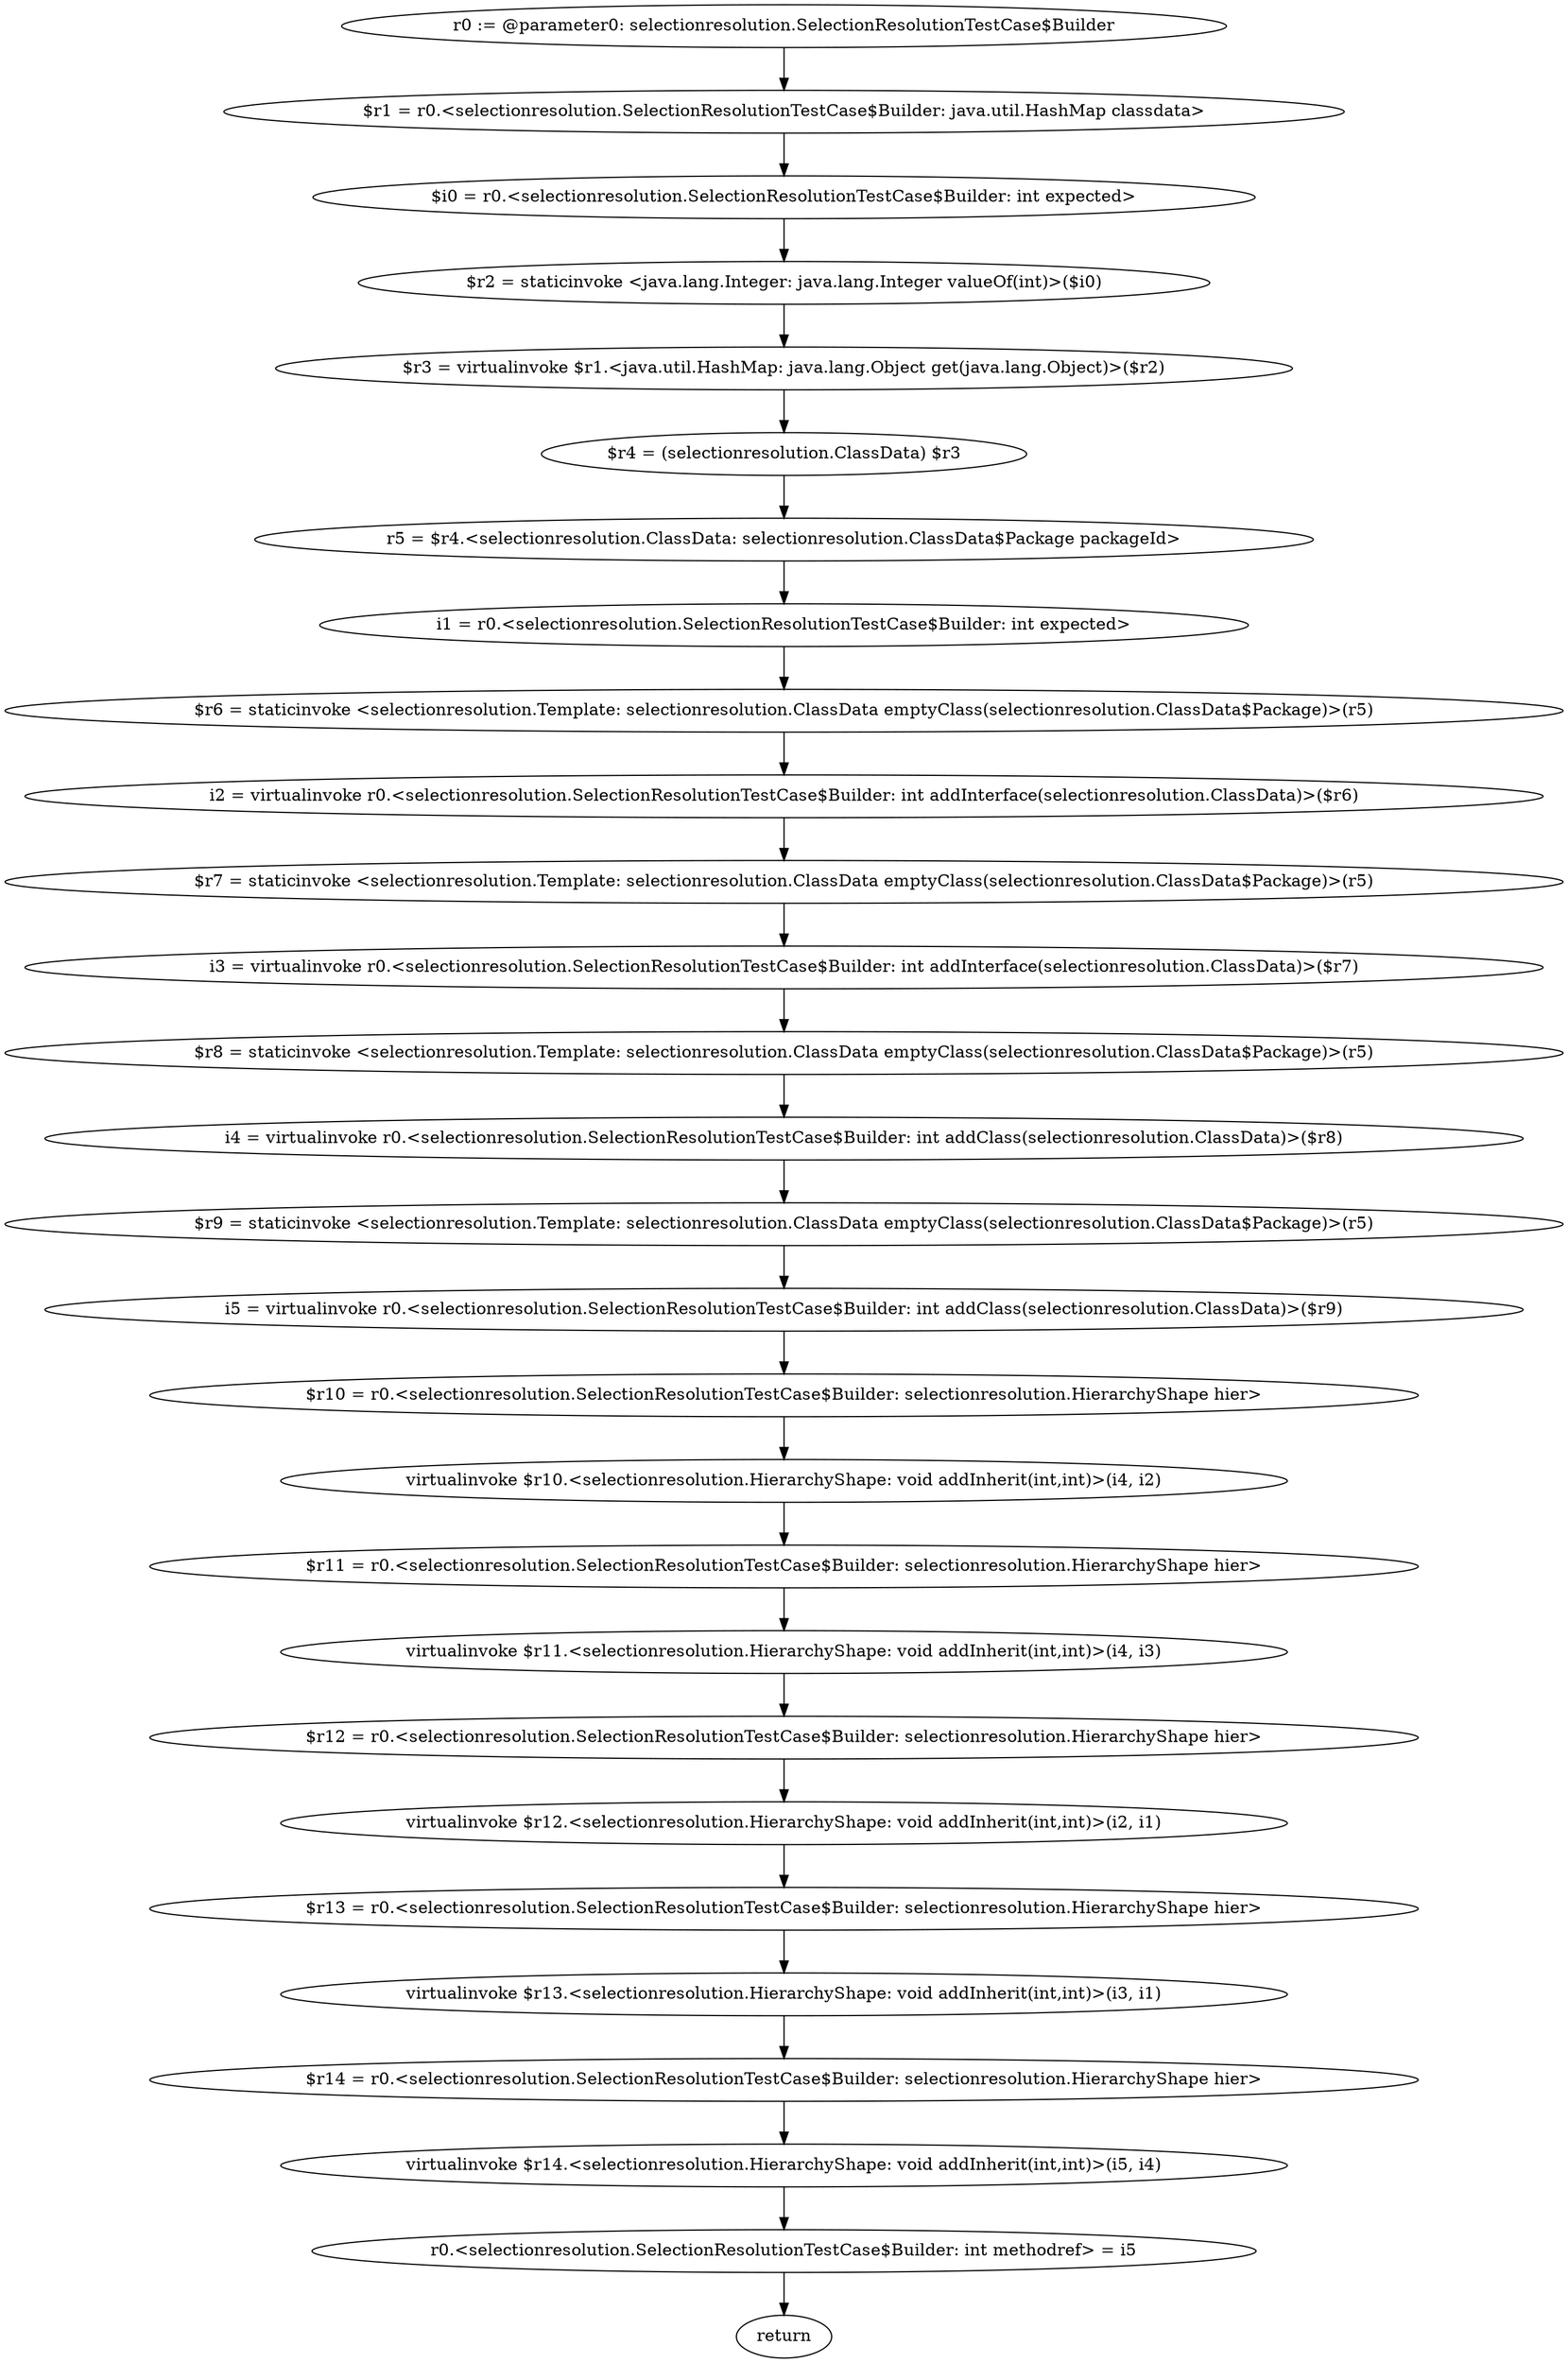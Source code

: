 digraph "unitGraph" {
    "r0 := @parameter0: selectionresolution.SelectionResolutionTestCase$Builder"
    "$r1 = r0.<selectionresolution.SelectionResolutionTestCase$Builder: java.util.HashMap classdata>"
    "$i0 = r0.<selectionresolution.SelectionResolutionTestCase$Builder: int expected>"
    "$r2 = staticinvoke <java.lang.Integer: java.lang.Integer valueOf(int)>($i0)"
    "$r3 = virtualinvoke $r1.<java.util.HashMap: java.lang.Object get(java.lang.Object)>($r2)"
    "$r4 = (selectionresolution.ClassData) $r3"
    "r5 = $r4.<selectionresolution.ClassData: selectionresolution.ClassData$Package packageId>"
    "i1 = r0.<selectionresolution.SelectionResolutionTestCase$Builder: int expected>"
    "$r6 = staticinvoke <selectionresolution.Template: selectionresolution.ClassData emptyClass(selectionresolution.ClassData$Package)>(r5)"
    "i2 = virtualinvoke r0.<selectionresolution.SelectionResolutionTestCase$Builder: int addInterface(selectionresolution.ClassData)>($r6)"
    "$r7 = staticinvoke <selectionresolution.Template: selectionresolution.ClassData emptyClass(selectionresolution.ClassData$Package)>(r5)"
    "i3 = virtualinvoke r0.<selectionresolution.SelectionResolutionTestCase$Builder: int addInterface(selectionresolution.ClassData)>($r7)"
    "$r8 = staticinvoke <selectionresolution.Template: selectionresolution.ClassData emptyClass(selectionresolution.ClassData$Package)>(r5)"
    "i4 = virtualinvoke r0.<selectionresolution.SelectionResolutionTestCase$Builder: int addClass(selectionresolution.ClassData)>($r8)"
    "$r9 = staticinvoke <selectionresolution.Template: selectionresolution.ClassData emptyClass(selectionresolution.ClassData$Package)>(r5)"
    "i5 = virtualinvoke r0.<selectionresolution.SelectionResolutionTestCase$Builder: int addClass(selectionresolution.ClassData)>($r9)"
    "$r10 = r0.<selectionresolution.SelectionResolutionTestCase$Builder: selectionresolution.HierarchyShape hier>"
    "virtualinvoke $r10.<selectionresolution.HierarchyShape: void addInherit(int,int)>(i4, i2)"
    "$r11 = r0.<selectionresolution.SelectionResolutionTestCase$Builder: selectionresolution.HierarchyShape hier>"
    "virtualinvoke $r11.<selectionresolution.HierarchyShape: void addInherit(int,int)>(i4, i3)"
    "$r12 = r0.<selectionresolution.SelectionResolutionTestCase$Builder: selectionresolution.HierarchyShape hier>"
    "virtualinvoke $r12.<selectionresolution.HierarchyShape: void addInherit(int,int)>(i2, i1)"
    "$r13 = r0.<selectionresolution.SelectionResolutionTestCase$Builder: selectionresolution.HierarchyShape hier>"
    "virtualinvoke $r13.<selectionresolution.HierarchyShape: void addInherit(int,int)>(i3, i1)"
    "$r14 = r0.<selectionresolution.SelectionResolutionTestCase$Builder: selectionresolution.HierarchyShape hier>"
    "virtualinvoke $r14.<selectionresolution.HierarchyShape: void addInherit(int,int)>(i5, i4)"
    "r0.<selectionresolution.SelectionResolutionTestCase$Builder: int methodref> = i5"
    "return"
    "r0 := @parameter0: selectionresolution.SelectionResolutionTestCase$Builder"->"$r1 = r0.<selectionresolution.SelectionResolutionTestCase$Builder: java.util.HashMap classdata>";
    "$r1 = r0.<selectionresolution.SelectionResolutionTestCase$Builder: java.util.HashMap classdata>"->"$i0 = r0.<selectionresolution.SelectionResolutionTestCase$Builder: int expected>";
    "$i0 = r0.<selectionresolution.SelectionResolutionTestCase$Builder: int expected>"->"$r2 = staticinvoke <java.lang.Integer: java.lang.Integer valueOf(int)>($i0)";
    "$r2 = staticinvoke <java.lang.Integer: java.lang.Integer valueOf(int)>($i0)"->"$r3 = virtualinvoke $r1.<java.util.HashMap: java.lang.Object get(java.lang.Object)>($r2)";
    "$r3 = virtualinvoke $r1.<java.util.HashMap: java.lang.Object get(java.lang.Object)>($r2)"->"$r4 = (selectionresolution.ClassData) $r3";
    "$r4 = (selectionresolution.ClassData) $r3"->"r5 = $r4.<selectionresolution.ClassData: selectionresolution.ClassData$Package packageId>";
    "r5 = $r4.<selectionresolution.ClassData: selectionresolution.ClassData$Package packageId>"->"i1 = r0.<selectionresolution.SelectionResolutionTestCase$Builder: int expected>";
    "i1 = r0.<selectionresolution.SelectionResolutionTestCase$Builder: int expected>"->"$r6 = staticinvoke <selectionresolution.Template: selectionresolution.ClassData emptyClass(selectionresolution.ClassData$Package)>(r5)";
    "$r6 = staticinvoke <selectionresolution.Template: selectionresolution.ClassData emptyClass(selectionresolution.ClassData$Package)>(r5)"->"i2 = virtualinvoke r0.<selectionresolution.SelectionResolutionTestCase$Builder: int addInterface(selectionresolution.ClassData)>($r6)";
    "i2 = virtualinvoke r0.<selectionresolution.SelectionResolutionTestCase$Builder: int addInterface(selectionresolution.ClassData)>($r6)"->"$r7 = staticinvoke <selectionresolution.Template: selectionresolution.ClassData emptyClass(selectionresolution.ClassData$Package)>(r5)";
    "$r7 = staticinvoke <selectionresolution.Template: selectionresolution.ClassData emptyClass(selectionresolution.ClassData$Package)>(r5)"->"i3 = virtualinvoke r0.<selectionresolution.SelectionResolutionTestCase$Builder: int addInterface(selectionresolution.ClassData)>($r7)";
    "i3 = virtualinvoke r0.<selectionresolution.SelectionResolutionTestCase$Builder: int addInterface(selectionresolution.ClassData)>($r7)"->"$r8 = staticinvoke <selectionresolution.Template: selectionresolution.ClassData emptyClass(selectionresolution.ClassData$Package)>(r5)";
    "$r8 = staticinvoke <selectionresolution.Template: selectionresolution.ClassData emptyClass(selectionresolution.ClassData$Package)>(r5)"->"i4 = virtualinvoke r0.<selectionresolution.SelectionResolutionTestCase$Builder: int addClass(selectionresolution.ClassData)>($r8)";
    "i4 = virtualinvoke r0.<selectionresolution.SelectionResolutionTestCase$Builder: int addClass(selectionresolution.ClassData)>($r8)"->"$r9 = staticinvoke <selectionresolution.Template: selectionresolution.ClassData emptyClass(selectionresolution.ClassData$Package)>(r5)";
    "$r9 = staticinvoke <selectionresolution.Template: selectionresolution.ClassData emptyClass(selectionresolution.ClassData$Package)>(r5)"->"i5 = virtualinvoke r0.<selectionresolution.SelectionResolutionTestCase$Builder: int addClass(selectionresolution.ClassData)>($r9)";
    "i5 = virtualinvoke r0.<selectionresolution.SelectionResolutionTestCase$Builder: int addClass(selectionresolution.ClassData)>($r9)"->"$r10 = r0.<selectionresolution.SelectionResolutionTestCase$Builder: selectionresolution.HierarchyShape hier>";
    "$r10 = r0.<selectionresolution.SelectionResolutionTestCase$Builder: selectionresolution.HierarchyShape hier>"->"virtualinvoke $r10.<selectionresolution.HierarchyShape: void addInherit(int,int)>(i4, i2)";
    "virtualinvoke $r10.<selectionresolution.HierarchyShape: void addInherit(int,int)>(i4, i2)"->"$r11 = r0.<selectionresolution.SelectionResolutionTestCase$Builder: selectionresolution.HierarchyShape hier>";
    "$r11 = r0.<selectionresolution.SelectionResolutionTestCase$Builder: selectionresolution.HierarchyShape hier>"->"virtualinvoke $r11.<selectionresolution.HierarchyShape: void addInherit(int,int)>(i4, i3)";
    "virtualinvoke $r11.<selectionresolution.HierarchyShape: void addInherit(int,int)>(i4, i3)"->"$r12 = r0.<selectionresolution.SelectionResolutionTestCase$Builder: selectionresolution.HierarchyShape hier>";
    "$r12 = r0.<selectionresolution.SelectionResolutionTestCase$Builder: selectionresolution.HierarchyShape hier>"->"virtualinvoke $r12.<selectionresolution.HierarchyShape: void addInherit(int,int)>(i2, i1)";
    "virtualinvoke $r12.<selectionresolution.HierarchyShape: void addInherit(int,int)>(i2, i1)"->"$r13 = r0.<selectionresolution.SelectionResolutionTestCase$Builder: selectionresolution.HierarchyShape hier>";
    "$r13 = r0.<selectionresolution.SelectionResolutionTestCase$Builder: selectionresolution.HierarchyShape hier>"->"virtualinvoke $r13.<selectionresolution.HierarchyShape: void addInherit(int,int)>(i3, i1)";
    "virtualinvoke $r13.<selectionresolution.HierarchyShape: void addInherit(int,int)>(i3, i1)"->"$r14 = r0.<selectionresolution.SelectionResolutionTestCase$Builder: selectionresolution.HierarchyShape hier>";
    "$r14 = r0.<selectionresolution.SelectionResolutionTestCase$Builder: selectionresolution.HierarchyShape hier>"->"virtualinvoke $r14.<selectionresolution.HierarchyShape: void addInherit(int,int)>(i5, i4)";
    "virtualinvoke $r14.<selectionresolution.HierarchyShape: void addInherit(int,int)>(i5, i4)"->"r0.<selectionresolution.SelectionResolutionTestCase$Builder: int methodref> = i5";
    "r0.<selectionresolution.SelectionResolutionTestCase$Builder: int methodref> = i5"->"return";
}

